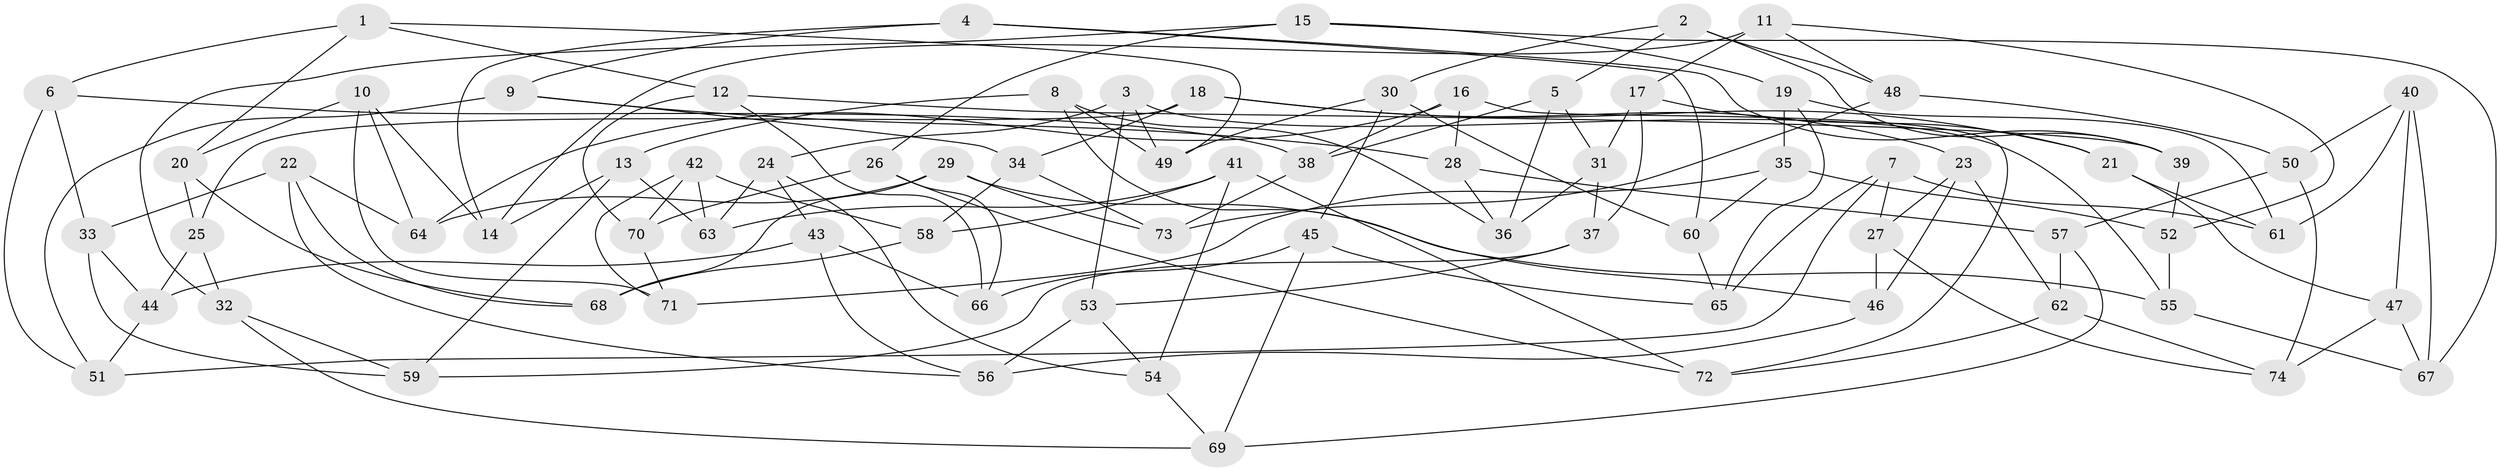 // coarse degree distribution, {6: 0.4666666666666667, 5: 0.17777777777777778, 4: 0.3111111111111111, 3: 0.044444444444444446}
// Generated by graph-tools (version 1.1) at 2025/24/03/03/25 07:24:22]
// undirected, 74 vertices, 148 edges
graph export_dot {
graph [start="1"]
  node [color=gray90,style=filled];
  1;
  2;
  3;
  4;
  5;
  6;
  7;
  8;
  9;
  10;
  11;
  12;
  13;
  14;
  15;
  16;
  17;
  18;
  19;
  20;
  21;
  22;
  23;
  24;
  25;
  26;
  27;
  28;
  29;
  30;
  31;
  32;
  33;
  34;
  35;
  36;
  37;
  38;
  39;
  40;
  41;
  42;
  43;
  44;
  45;
  46;
  47;
  48;
  49;
  50;
  51;
  52;
  53;
  54;
  55;
  56;
  57;
  58;
  59;
  60;
  61;
  62;
  63;
  64;
  65;
  66;
  67;
  68;
  69;
  70;
  71;
  72;
  73;
  74;
  1 -- 49;
  1 -- 6;
  1 -- 20;
  1 -- 12;
  2 -- 39;
  2 -- 48;
  2 -- 30;
  2 -- 5;
  3 -- 49;
  3 -- 55;
  3 -- 24;
  3 -- 53;
  4 -- 9;
  4 -- 14;
  4 -- 60;
  4 -- 39;
  5 -- 38;
  5 -- 31;
  5 -- 36;
  6 -- 33;
  6 -- 51;
  6 -- 38;
  7 -- 27;
  7 -- 65;
  7 -- 61;
  7 -- 51;
  8 -- 46;
  8 -- 49;
  8 -- 36;
  8 -- 13;
  9 -- 51;
  9 -- 34;
  9 -- 28;
  10 -- 64;
  10 -- 14;
  10 -- 20;
  10 -- 71;
  11 -- 17;
  11 -- 52;
  11 -- 14;
  11 -- 48;
  12 -- 70;
  12 -- 66;
  12 -- 39;
  13 -- 14;
  13 -- 63;
  13 -- 59;
  15 -- 19;
  15 -- 26;
  15 -- 32;
  15 -- 67;
  16 -- 28;
  16 -- 64;
  16 -- 38;
  16 -- 72;
  17 -- 21;
  17 -- 37;
  17 -- 31;
  18 -- 23;
  18 -- 25;
  18 -- 34;
  18 -- 21;
  19 -- 35;
  19 -- 65;
  19 -- 61;
  20 -- 68;
  20 -- 25;
  21 -- 47;
  21 -- 61;
  22 -- 64;
  22 -- 68;
  22 -- 33;
  22 -- 56;
  23 -- 62;
  23 -- 46;
  23 -- 27;
  24 -- 54;
  24 -- 43;
  24 -- 63;
  25 -- 44;
  25 -- 32;
  26 -- 72;
  26 -- 66;
  26 -- 70;
  27 -- 74;
  27 -- 46;
  28 -- 57;
  28 -- 36;
  29 -- 64;
  29 -- 68;
  29 -- 55;
  29 -- 73;
  30 -- 45;
  30 -- 60;
  30 -- 49;
  31 -- 37;
  31 -- 36;
  32 -- 69;
  32 -- 59;
  33 -- 44;
  33 -- 59;
  34 -- 73;
  34 -- 58;
  35 -- 52;
  35 -- 71;
  35 -- 60;
  37 -- 59;
  37 -- 53;
  38 -- 73;
  39 -- 52;
  40 -- 50;
  40 -- 47;
  40 -- 67;
  40 -- 61;
  41 -- 54;
  41 -- 72;
  41 -- 58;
  41 -- 63;
  42 -- 70;
  42 -- 58;
  42 -- 63;
  42 -- 71;
  43 -- 56;
  43 -- 66;
  43 -- 44;
  44 -- 51;
  45 -- 69;
  45 -- 65;
  45 -- 66;
  46 -- 56;
  47 -- 74;
  47 -- 67;
  48 -- 50;
  48 -- 73;
  50 -- 74;
  50 -- 57;
  52 -- 55;
  53 -- 56;
  53 -- 54;
  54 -- 69;
  55 -- 67;
  57 -- 69;
  57 -- 62;
  58 -- 68;
  60 -- 65;
  62 -- 74;
  62 -- 72;
  70 -- 71;
}
